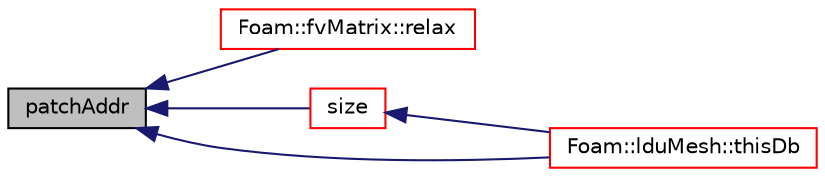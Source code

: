 digraph "patchAddr"
{
  bgcolor="transparent";
  edge [fontname="Helvetica",fontsize="10",labelfontname="Helvetica",labelfontsize="10"];
  node [fontname="Helvetica",fontsize="10",shape=record];
  rankdir="LR";
  Node1 [label="patchAddr",height=0.2,width=0.4,color="black", fillcolor="grey75", style="filled", fontcolor="black"];
  Node1 -> Node2 [dir="back",color="midnightblue",fontsize="10",style="solid",fontname="Helvetica"];
  Node2 [label="Foam::fvMatrix::relax",height=0.2,width=0.4,color="red",URL="$a00891.html#a06343b944c91a56352ebf646011c212e",tooltip="Relax matrix (for steady-state solution). "];
  Node1 -> Node3 [dir="back",color="midnightblue",fontsize="10",style="solid",fontname="Helvetica"];
  Node3 [label="size",height=0.2,width=0.4,color="red",URL="$a01306.html#a65cea301e2d6033c43932d12d91c792f",tooltip="Return number of equations. "];
  Node3 -> Node4 [dir="back",color="midnightblue",fontsize="10",style="solid",fontname="Helvetica"];
  Node4 [label="Foam::lduMesh::thisDb",height=0.2,width=0.4,color="red",URL="$a01313.html#a1954a3b5059aa17fa01f901274f5ac4a",tooltip="Return the object registry. "];
  Node1 -> Node4 [dir="back",color="midnightblue",fontsize="10",style="solid",fontname="Helvetica"];
}
